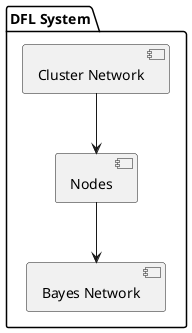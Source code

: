 @startuml

package "DFL System" {
  [Cluster Network]
  [Nodes]
  [Bayes Network]
}

[Cluster Network] --> [Nodes]
[Nodes] --> [Bayes Network]

@enduml
